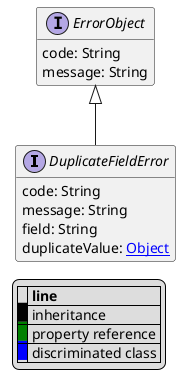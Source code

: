 @startuml

hide empty fields
hide empty methods
legend
|= |= line |
|<back:black>   </back>| inheritance |
|<back:green>   </back>| property reference |
|<back:blue>   </back>| discriminated class |
endlegend
interface DuplicateFieldError [[DuplicateFieldError.svg]] extends ErrorObject {
    code: String
    message: String
    field: String
    duplicateValue: [[Object.svg Object]]
}
interface ErrorObject [[ErrorObject.svg]]  {
    code: String
    message: String
}





@enduml
